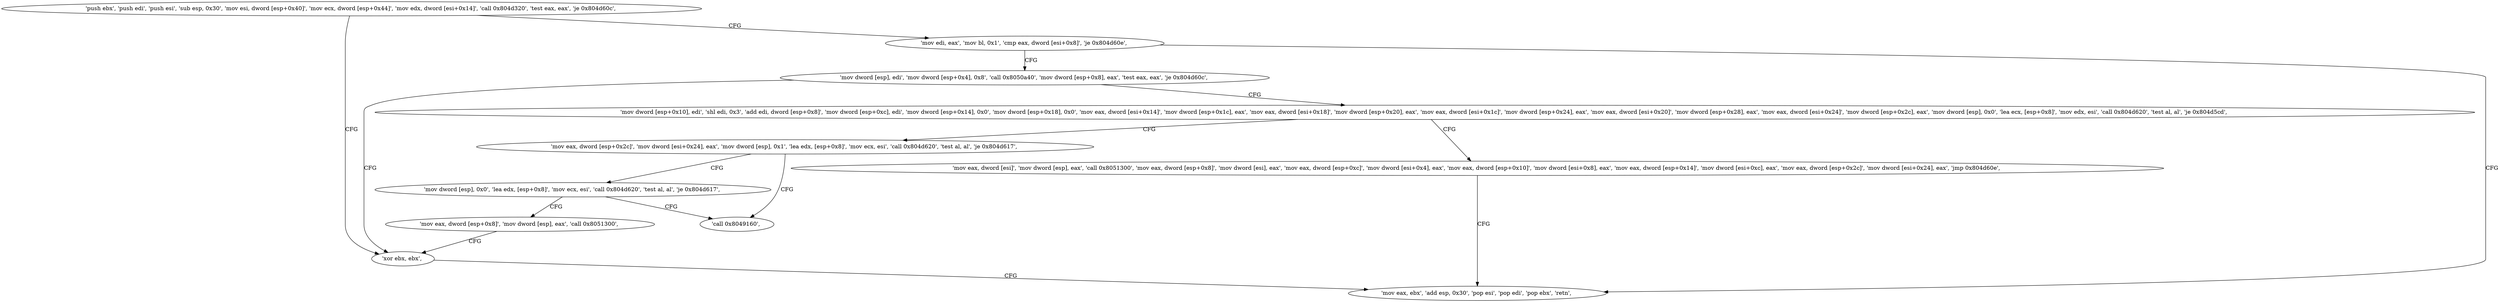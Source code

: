 digraph "func" {
"134534400" [label = "'push ebx', 'push edi', 'push esi', 'sub esp, 0x30', 'mov esi, dword [esp+0x40]', 'mov ecx, dword [esp+0x44]', 'mov edx, dword [esi+0x14]', 'call 0x804d320', 'test eax, eax', 'je 0x804d60c', " ]
"134534668" [label = "'xor ebx, ebx', " ]
"134534430" [label = "'mov edi, eax', 'mov bl, 0x1', 'cmp eax, dword [esi+0x8]', 'je 0x804d60e', " ]
"134534670" [label = "'mov eax, ebx', 'add esp, 0x30', 'pop esi', 'pop edi', 'pop ebx', 'retn', " ]
"134534443" [label = "'mov dword [esp], edi', 'mov dword [esp+0x4], 0x8', 'call 0x8050a40', 'mov dword [esp+0x8], eax', 'test eax, eax', 'je 0x804d60c', " ]
"134534471" [label = "'mov dword [esp+0x10], edi', 'shl edi, 0x3', 'add edi, dword [esp+0x8]', 'mov dword [esp+0xc], edi', 'mov dword [esp+0x14], 0x0', 'mov dword [esp+0x18], 0x0', 'mov eax, dword [esi+0x14]', 'mov dword [esp+0x1c], eax', 'mov eax, dword [esi+0x18]', 'mov dword [esp+0x20], eax', 'mov eax, dword [esi+0x1c]', 'mov dword [esp+0x24], eax', 'mov eax, dword [esi+0x20]', 'mov dword [esp+0x28], eax', 'mov eax, dword [esi+0x24]', 'mov dword [esp+0x2c], eax', 'mov dword [esp], 0x0', 'lea ecx, [esp+0x8]', 'mov edx, esi', 'call 0x804d620', 'test al, al', 'je 0x804d5cd', " ]
"134534605" [label = "'mov eax, dword [esp+0x2c]', 'mov dword [esi+0x24], eax', 'mov dword [esp], 0x1', 'lea edx, [esp+0x8]', 'mov ecx, esi', 'call 0x804d620', 'test al, al', 'je 0x804d617', " ]
"134534559" [label = "'mov eax, dword [esi]', 'mov dword [esp], eax', 'call 0x8051300', 'mov eax, dword [esp+0x8]', 'mov dword [esi], eax', 'mov eax, dword [esp+0xc]', 'mov dword [esi+0x4], eax', 'mov eax, dword [esp+0x10]', 'mov dword [esi+0x8], eax', 'mov eax, dword [esp+0x14]', 'mov dword [esi+0xc], eax', 'mov eax, dword [esp+0x2c]', 'mov dword [esi+0x24], eax', 'jmp 0x804d60e', " ]
"134534679" [label = "'call 0x8049160', " ]
"134534634" [label = "'mov dword [esp], 0x0', 'lea edx, [esp+0x8]', 'mov ecx, esi', 'call 0x804d620', 'test al, al', 'je 0x804d617', " ]
"134534656" [label = "'mov eax, dword [esp+0x8]', 'mov dword [esp], eax', 'call 0x8051300', " ]
"134534400" -> "134534668" [ label = "CFG" ]
"134534400" -> "134534430" [ label = "CFG" ]
"134534668" -> "134534670" [ label = "CFG" ]
"134534430" -> "134534670" [ label = "CFG" ]
"134534430" -> "134534443" [ label = "CFG" ]
"134534443" -> "134534668" [ label = "CFG" ]
"134534443" -> "134534471" [ label = "CFG" ]
"134534471" -> "134534605" [ label = "CFG" ]
"134534471" -> "134534559" [ label = "CFG" ]
"134534605" -> "134534679" [ label = "CFG" ]
"134534605" -> "134534634" [ label = "CFG" ]
"134534559" -> "134534670" [ label = "CFG" ]
"134534634" -> "134534679" [ label = "CFG" ]
"134534634" -> "134534656" [ label = "CFG" ]
"134534656" -> "134534668" [ label = "CFG" ]
}
